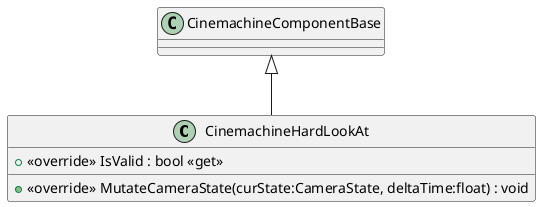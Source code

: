 @startuml
class CinemachineHardLookAt {
    + <<override>> IsValid : bool <<get>>
    + <<override>> MutateCameraState(curState:CameraState, deltaTime:float) : void
}
CinemachineComponentBase <|-- CinemachineHardLookAt
@enduml
